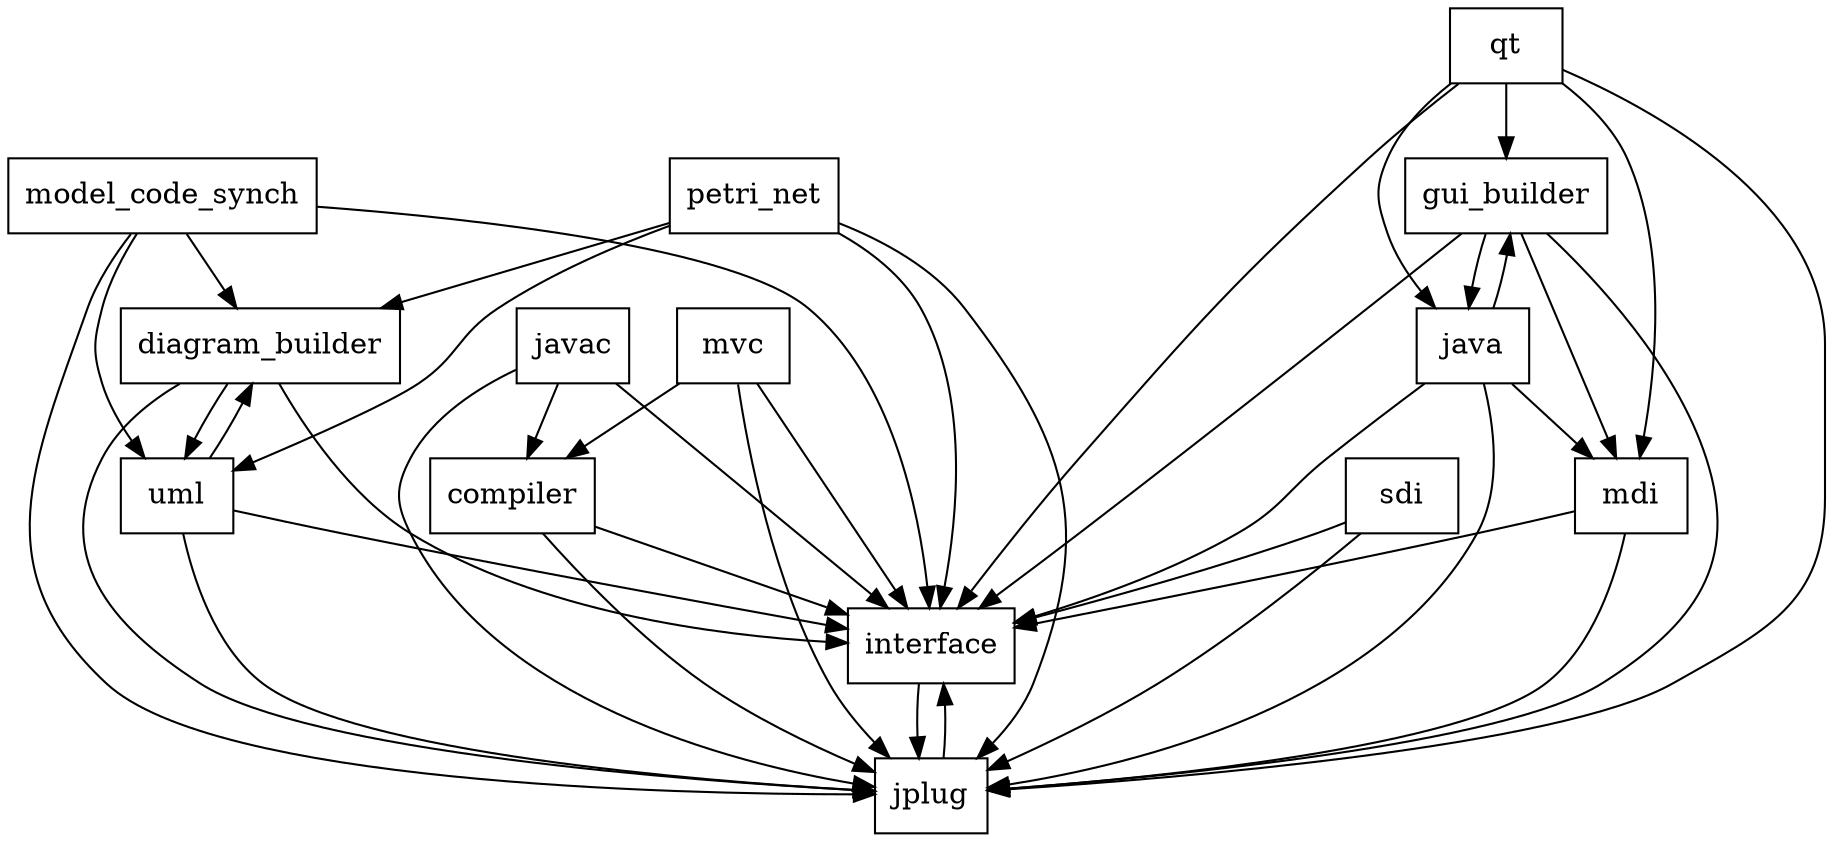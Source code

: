 digraph{
graph [rankdir=TB];
node [shape=box];
edge [arrowhead=normal];
0[label="javac",]
1[label="diagram_builder",]
2[label="gui_builder",]
3[label="model_code_synch",]
4[label="interface",]
5[label="uml",]
6[label="jplug",]
7[label="mvc",]
8[label="petri_net",]
9[label="mdi",]
10[label="compiler",]
11[label="sdi",]
12[label="java",]
13[label="qt",]
0->4[label="",]
0->6[label="",]
0->10[label="",]
1->4[label="",]
1->5[label="",]
1->6[label="",]
2->4[label="",]
2->6[label="",]
2->9[label="",]
2->12[label="",]
3->1[label="",]
3->4[label="",]
3->5[label="",]
3->6[label="",]
4->6[label="",]
5->1[label="",]
5->4[label="",]
5->6[label="",]
6->4[label="",]
7->4[label="",]
7->6[label="",]
7->10[label="",]
8->1[label="",]
8->4[label="",]
8->5[label="",]
8->6[label="",]
9->4[label="",]
9->6[label="",]
10->4[label="",]
10->6[label="",]
11->4[label="",]
11->6[label="",]
12->2[label="",]
12->4[label="",]
12->6[label="",]
12->9[label="",]
13->2[label="",]
13->4[label="",]
13->6[label="",]
13->9[label="",]
13->12[label="",]
}
